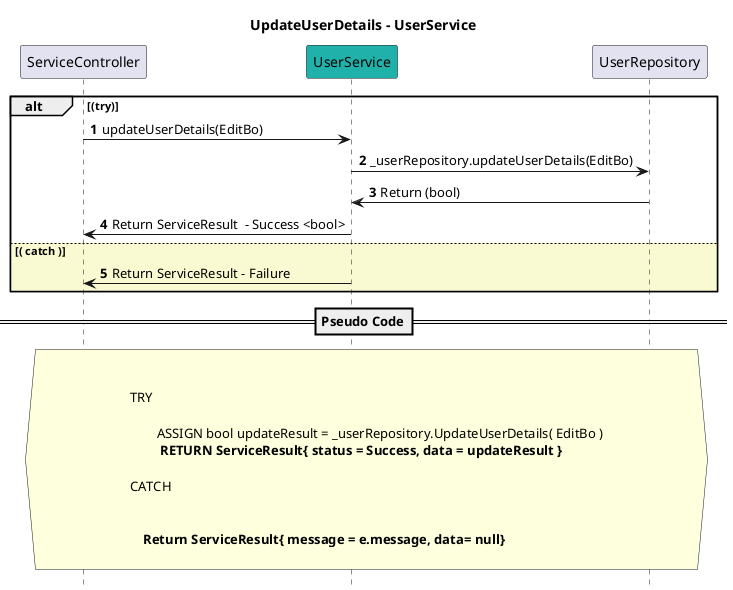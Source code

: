 @startuml

title UpdateUserDetails - UserService
autonumber
hide footbox

participant ServiceController
participant UserService #LightSeaGreen
participant UserRepository



alt (try)

    ServiceController -> UserService : updateUserDetails(EditBo)
    UserService -> UserRepository : _userRepository.updateUserDetails(EditBo)
    
   
        UserRepository -> UserService : Return (bool)


    UserService -> ServiceController : Return ServiceResult  - Success <bool>
    
else #LightGoldenRodYellow ( catch ) 

    UserService -> ServiceController : Return ServiceResult - Failure
end


==Pseudo Code==
hnote across


TRY

        ASSIGN bool updateResult = _userRepository.UpdateUserDetails( EditBo )
        ** RETURN ServiceResult{ status = Success, data = updateResult } ** 
       
CATCH

   
    **Return ServiceResult{ message = e.message, data= null}**
    
end note

@enduml